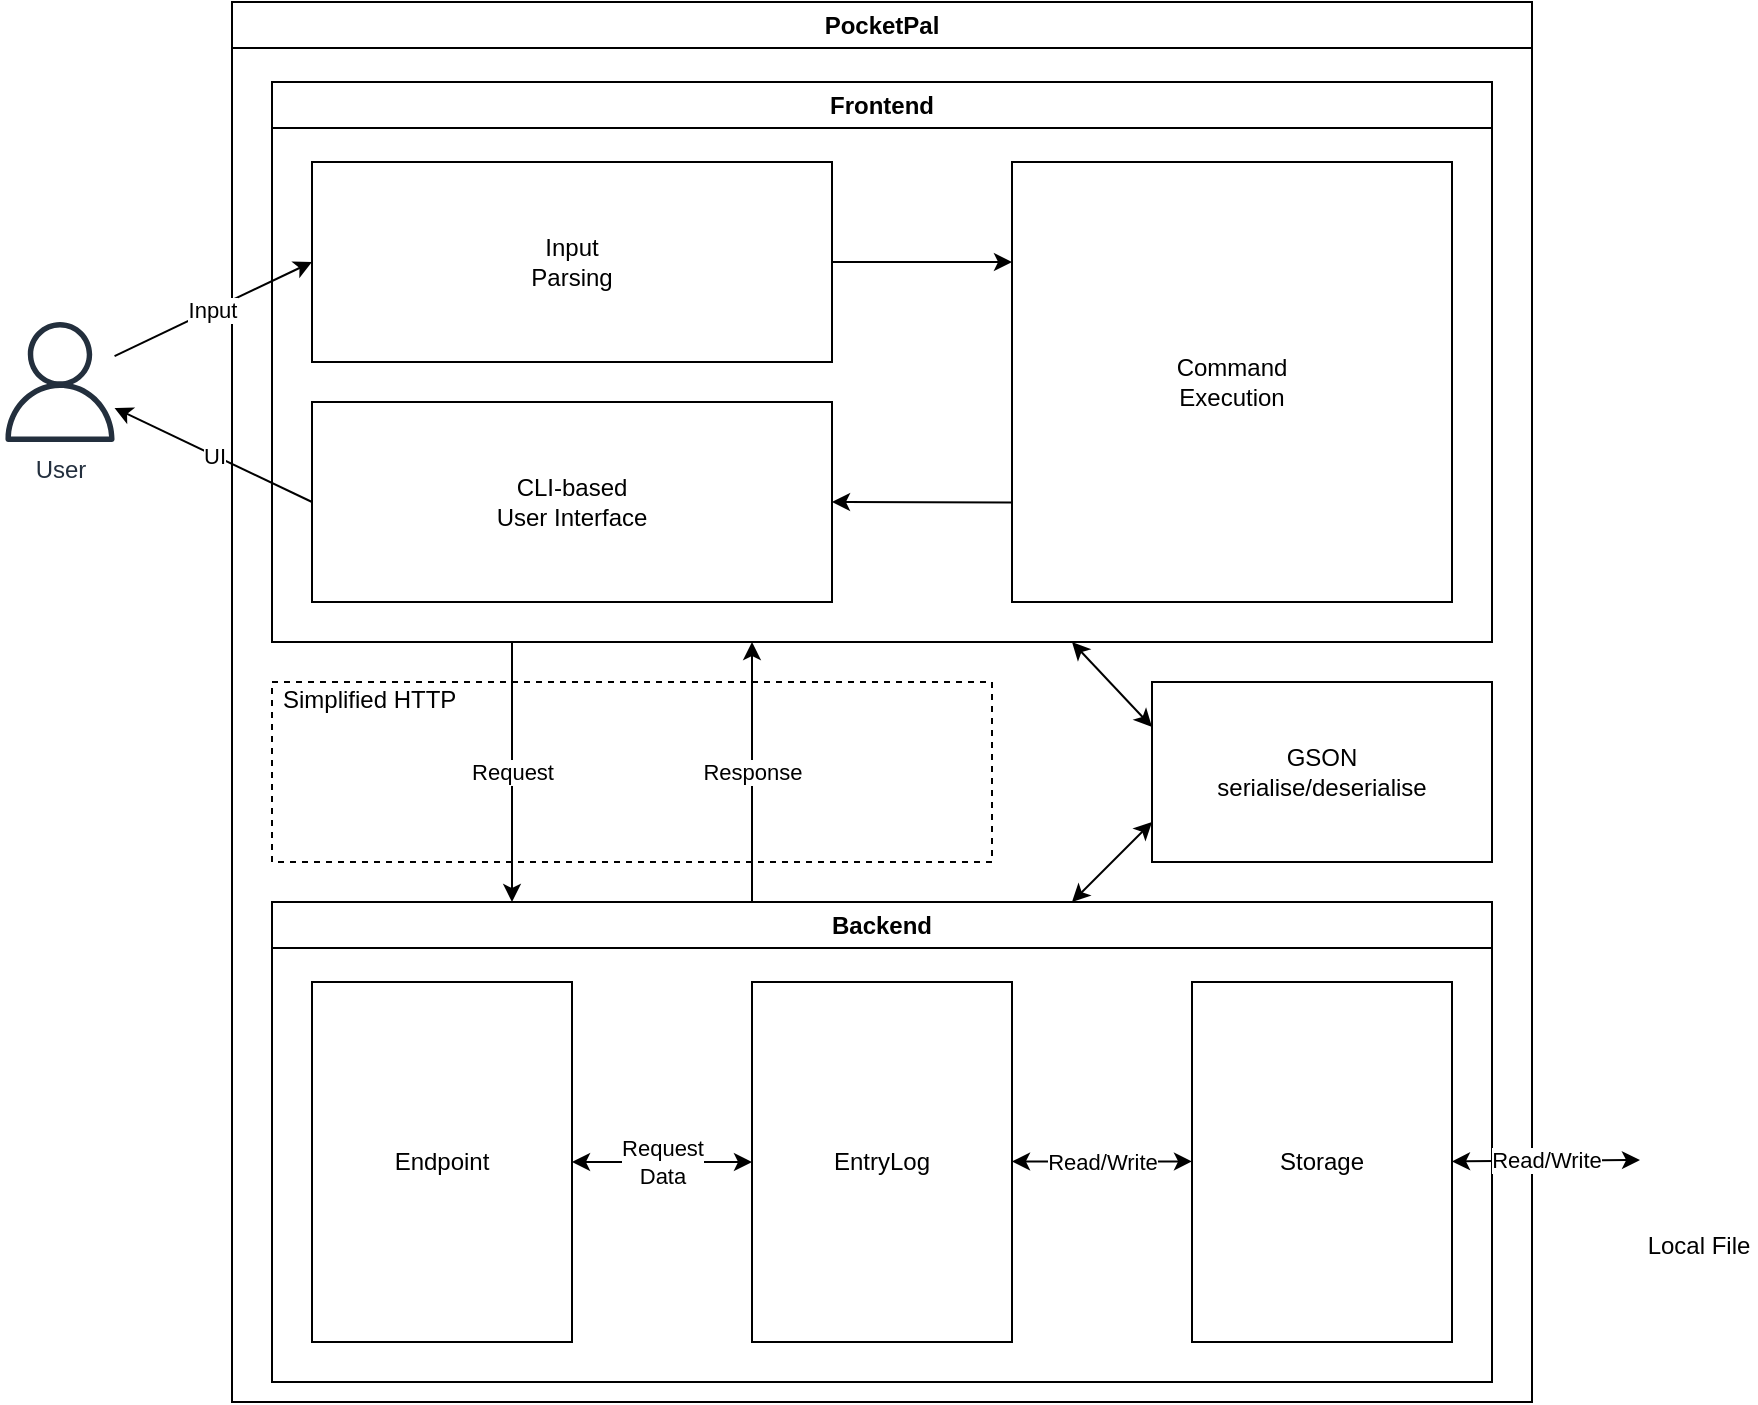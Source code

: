 <mxfile version="21.0.10" type="google"><diagram id="JflBY8UfSxU6Ne2gAjO4" name="Architecture"><mxGraphModel grid="1" page="1" gridSize="10" guides="1" tooltips="1" connect="1" arrows="1" fold="1" pageScale="1" pageWidth="1169" pageHeight="827" math="0" shadow="0"><root><mxCell id="0"/><mxCell id="1" parent="0"/><mxCell id="aRlJ0o_P4LAg57arGGe9-2" value="PocketPal" style="swimlane;whiteSpace=wrap;html=1;" vertex="1" parent="1"><mxGeometry x="256" y="64" width="650" height="700" as="geometry"/></mxCell><mxCell id="aRlJ0o_P4LAg57arGGe9-3" value="Frontend" style="swimlane;whiteSpace=wrap;html=1;" vertex="1" parent="aRlJ0o_P4LAg57arGGe9-2"><mxGeometry x="20" y="40" width="610" height="280" as="geometry"/></mxCell><mxCell id="aRlJ0o_P4LAg57arGGe9-29" value="Input&lt;br&gt;Parsing" style="rounded=0;whiteSpace=wrap;html=1;" vertex="1" parent="aRlJ0o_P4LAg57arGGe9-3"><mxGeometry x="20" y="40" width="260" height="100" as="geometry"/></mxCell><mxCell id="aRlJ0o_P4LAg57arGGe9-30" value="Command &lt;br&gt;Execution" style="rounded=0;whiteSpace=wrap;html=1;" vertex="1" parent="aRlJ0o_P4LAg57arGGe9-3"><mxGeometry x="370" y="40" width="220" height="220" as="geometry"/></mxCell><mxCell id="aRlJ0o_P4LAg57arGGe9-32" value="CLI-based&lt;br&gt;User Interface" style="rounded=0;whiteSpace=wrap;html=1;" vertex="1" parent="aRlJ0o_P4LAg57arGGe9-3"><mxGeometry x="20" y="160" width="260" height="100" as="geometry"/></mxCell><mxCell id="nxydCizVGPUfpp6k9iuD-5" value="" style="endArrow=classic;html=1;rounded=0;exitX=1;exitY=0.5;exitDx=0;exitDy=0;" edge="1" parent="aRlJ0o_P4LAg57arGGe9-3" source="aRlJ0o_P4LAg57arGGe9-29"><mxGeometry width="50" height="50" relative="1" as="geometry"><mxPoint x="280" y="91" as="sourcePoint"/><mxPoint x="370" y="90" as="targetPoint"/></mxGeometry></mxCell><mxCell id="nxydCizVGPUfpp6k9iuD-6" value="" style="endArrow=classic;html=1;rounded=0;entryX=1;entryY=0.5;entryDx=0;entryDy=0;exitX=-0.001;exitY=0.774;exitDx=0;exitDy=0;exitPerimeter=0;" edge="1" parent="aRlJ0o_P4LAg57arGGe9-3" source="aRlJ0o_P4LAg57arGGe9-30" target="aRlJ0o_P4LAg57arGGe9-32"><mxGeometry width="50" height="50" relative="1" as="geometry"><mxPoint x="360" y="210" as="sourcePoint"/><mxPoint x="370" y="209.71" as="targetPoint"/></mxGeometry></mxCell><mxCell id="aRlJ0o_P4LAg57arGGe9-4" value="Backend" style="swimlane;whiteSpace=wrap;html=1;" vertex="1" parent="aRlJ0o_P4LAg57arGGe9-2"><mxGeometry x="20" y="450" width="610" height="240" as="geometry"/></mxCell><mxCell id="nQdqMXNIQ08l_Gf_FiII-4" value="EntryLog" style="rounded=0;whiteSpace=wrap;html=1;" vertex="1" parent="aRlJ0o_P4LAg57arGGe9-4"><mxGeometry x="240" y="40" width="130" height="180" as="geometry"/></mxCell><mxCell id="nQdqMXNIQ08l_Gf_FiII-13" value="Request&lt;br&gt;Data" style="endArrow=classic;startArrow=classic;html=1;rounded=0;entryX=0;entryY=0.5;entryDx=0;entryDy=0;" edge="1" parent="aRlJ0o_P4LAg57arGGe9-4" source="nQdqMXNIQ08l_Gf_FiII-8" target="nQdqMXNIQ08l_Gf_FiII-4"><mxGeometry width="50" height="50" relative="1" as="geometry"><mxPoint x="130" y="130" as="sourcePoint"/><mxPoint x="210" y="105" as="targetPoint"/></mxGeometry></mxCell><mxCell id="nQdqMXNIQ08l_Gf_FiII-14" value="Storage" style="rounded=0;whiteSpace=wrap;html=1;" vertex="1" parent="aRlJ0o_P4LAg57arGGe9-4"><mxGeometry x="460" y="40" width="130" height="180" as="geometry"/></mxCell><mxCell id="nQdqMXNIQ08l_Gf_FiII-8" value="Endpoint" style="rounded=0;whiteSpace=wrap;html=1;" vertex="1" parent="aRlJ0o_P4LAg57arGGe9-4"><mxGeometry x="20" y="40" width="130" height="180" as="geometry"/></mxCell><mxCell id="nQdqMXNIQ08l_Gf_FiII-16" value="Read/Write" style="endArrow=classic;startArrow=classic;html=1;rounded=0;entryX=0;entryY=0.5;entryDx=0;entryDy=0;" edge="1" parent="aRlJ0o_P4LAg57arGGe9-4"><mxGeometry width="50" height="50" relative="1" as="geometry"><mxPoint x="370" y="129.71" as="sourcePoint"/><mxPoint x="460" y="129.71" as="targetPoint"/></mxGeometry></mxCell><mxCell id="nQdqMXNIQ08l_Gf_FiII-17" value="Read/Write" style="endArrow=classic;startArrow=classic;html=1;rounded=0;entryX=0;entryY=0.5;entryDx=0;entryDy=0;" edge="1" parent="aRlJ0o_P4LAg57arGGe9-4" target="nxydCizVGPUfpp6k9iuD-2"><mxGeometry width="50" height="50" relative="1" as="geometry"><mxPoint x="590" y="129.71" as="sourcePoint"/><mxPoint x="680" y="129.71" as="targetPoint"/></mxGeometry></mxCell><mxCell id="aRlJ0o_P4LAg57arGGe9-8" value="Request" style="endArrow=classic;html=1;rounded=0;" edge="1" parent="aRlJ0o_P4LAg57arGGe9-2"><mxGeometry width="50" height="50" relative="1" as="geometry"><mxPoint x="140" y="320" as="sourcePoint"/><mxPoint x="140" y="450" as="targetPoint"/></mxGeometry></mxCell><mxCell id="aRlJ0o_P4LAg57arGGe9-9" value="Response" style="endArrow=classic;html=1;rounded=0;" edge="1" parent="aRlJ0o_P4LAg57arGGe9-2"><mxGeometry width="50" height="50" relative="1" as="geometry"><mxPoint x="260" y="450" as="sourcePoint"/><mxPoint x="260" y="320" as="targetPoint"/></mxGeometry></mxCell><mxCell id="aRlJ0o_P4LAg57arGGe9-11" value="" style="rounded=0;whiteSpace=wrap;html=1;strokeColor=default;dashed=1;fillColor=none;" vertex="1" parent="aRlJ0o_P4LAg57arGGe9-2"><mxGeometry x="20" y="340" width="360" height="90" as="geometry"/></mxCell><mxCell id="aRlJ0o_P4LAg57arGGe9-12" value="Simplified HTTP&amp;nbsp;" style="text;html=1;align=center;verticalAlign=middle;resizable=0;points=[];autosize=1;strokeColor=none;fillColor=none;" vertex="1" parent="aRlJ0o_P4LAg57arGGe9-2"><mxGeometry x="15" y="334" width="110" height="30" as="geometry"/></mxCell><mxCell id="aRlJ0o_P4LAg57arGGe9-17" value="GSON&lt;br&gt;serialise/deserialise" style="rounded=0;whiteSpace=wrap;html=1;" vertex="1" parent="aRlJ0o_P4LAg57arGGe9-2"><mxGeometry x="460" y="340" width="170" height="90" as="geometry"/></mxCell><mxCell id="aRlJ0o_P4LAg57arGGe9-16" value="" style="endArrow=classic;startArrow=classic;html=1;rounded=0;" edge="1" parent="aRlJ0o_P4LAg57arGGe9-2"><mxGeometry width="50" height="50" relative="1" as="geometry"><mxPoint x="420" y="450" as="sourcePoint"/><mxPoint x="460" y="410" as="targetPoint"/></mxGeometry></mxCell><mxCell id="aRlJ0o_P4LAg57arGGe9-18" value="" style="endArrow=classic;startArrow=classic;html=1;rounded=0;exitX=0;exitY=0.25;exitDx=0;exitDy=0;" edge="1" parent="1" source="aRlJ0o_P4LAg57arGGe9-17"><mxGeometry width="50" height="50" relative="1" as="geometry"><mxPoint x="766" y="554" as="sourcePoint"/><mxPoint x="676" y="384" as="targetPoint"/></mxGeometry></mxCell><mxCell id="aRlJ0o_P4LAg57arGGe9-28" value="Input" style="endArrow=classic;html=1;rounded=0;entryX=0;entryY=0.5;entryDx=0;entryDy=0;" edge="1" parent="1" target="aRlJ0o_P4LAg57arGGe9-29" source="nxydCizVGPUfpp6k9iuD-3"><mxGeometry width="50" height="50" relative="1" as="geometry"><mxPoint x="216" y="254" as="sourcePoint"/><mxPoint x="266" y="204" as="targetPoint"/></mxGeometry></mxCell><mxCell id="nxydCizVGPUfpp6k9iuD-2" value="Local File" style="shape=image;html=1;verticalAlign=top;verticalLabelPosition=bottom;labelBackgroundColor=#ffffff;imageAspect=0;aspect=fixed;image=https://cdn4.iconfinder.com/data/icons/48-bubbles/48/12.File-128.png" vertex="1" parent="1"><mxGeometry x="960" y="614" width="58" height="58" as="geometry"/></mxCell><mxCell id="nxydCizVGPUfpp6k9iuD-3" value="User" style="sketch=0;outlineConnect=0;fontColor=#232F3E;gradientColor=none;fillColor=#232F3D;strokeColor=none;dashed=0;verticalLabelPosition=bottom;verticalAlign=top;align=center;html=1;fontSize=12;fontStyle=0;aspect=fixed;pointerEvents=1;shape=mxgraph.aws4.user;" vertex="1" parent="1"><mxGeometry x="140" y="224" width="60" height="60" as="geometry"/></mxCell><mxCell id="nxydCizVGPUfpp6k9iuD-7" value="UI" style="endArrow=classic;html=1;rounded=0;exitX=0;exitY=0.5;exitDx=0;exitDy=0;" edge="1" parent="1" source="aRlJ0o_P4LAg57arGGe9-32" target="nxydCizVGPUfpp6k9iuD-3"><mxGeometry width="50" height="50" relative="1" as="geometry"><mxPoint x="156" y="315" as="sourcePoint"/><mxPoint x="206" y="254" as="targetPoint"/></mxGeometry></mxCell></root></mxGraphModel></diagram></mxfile>